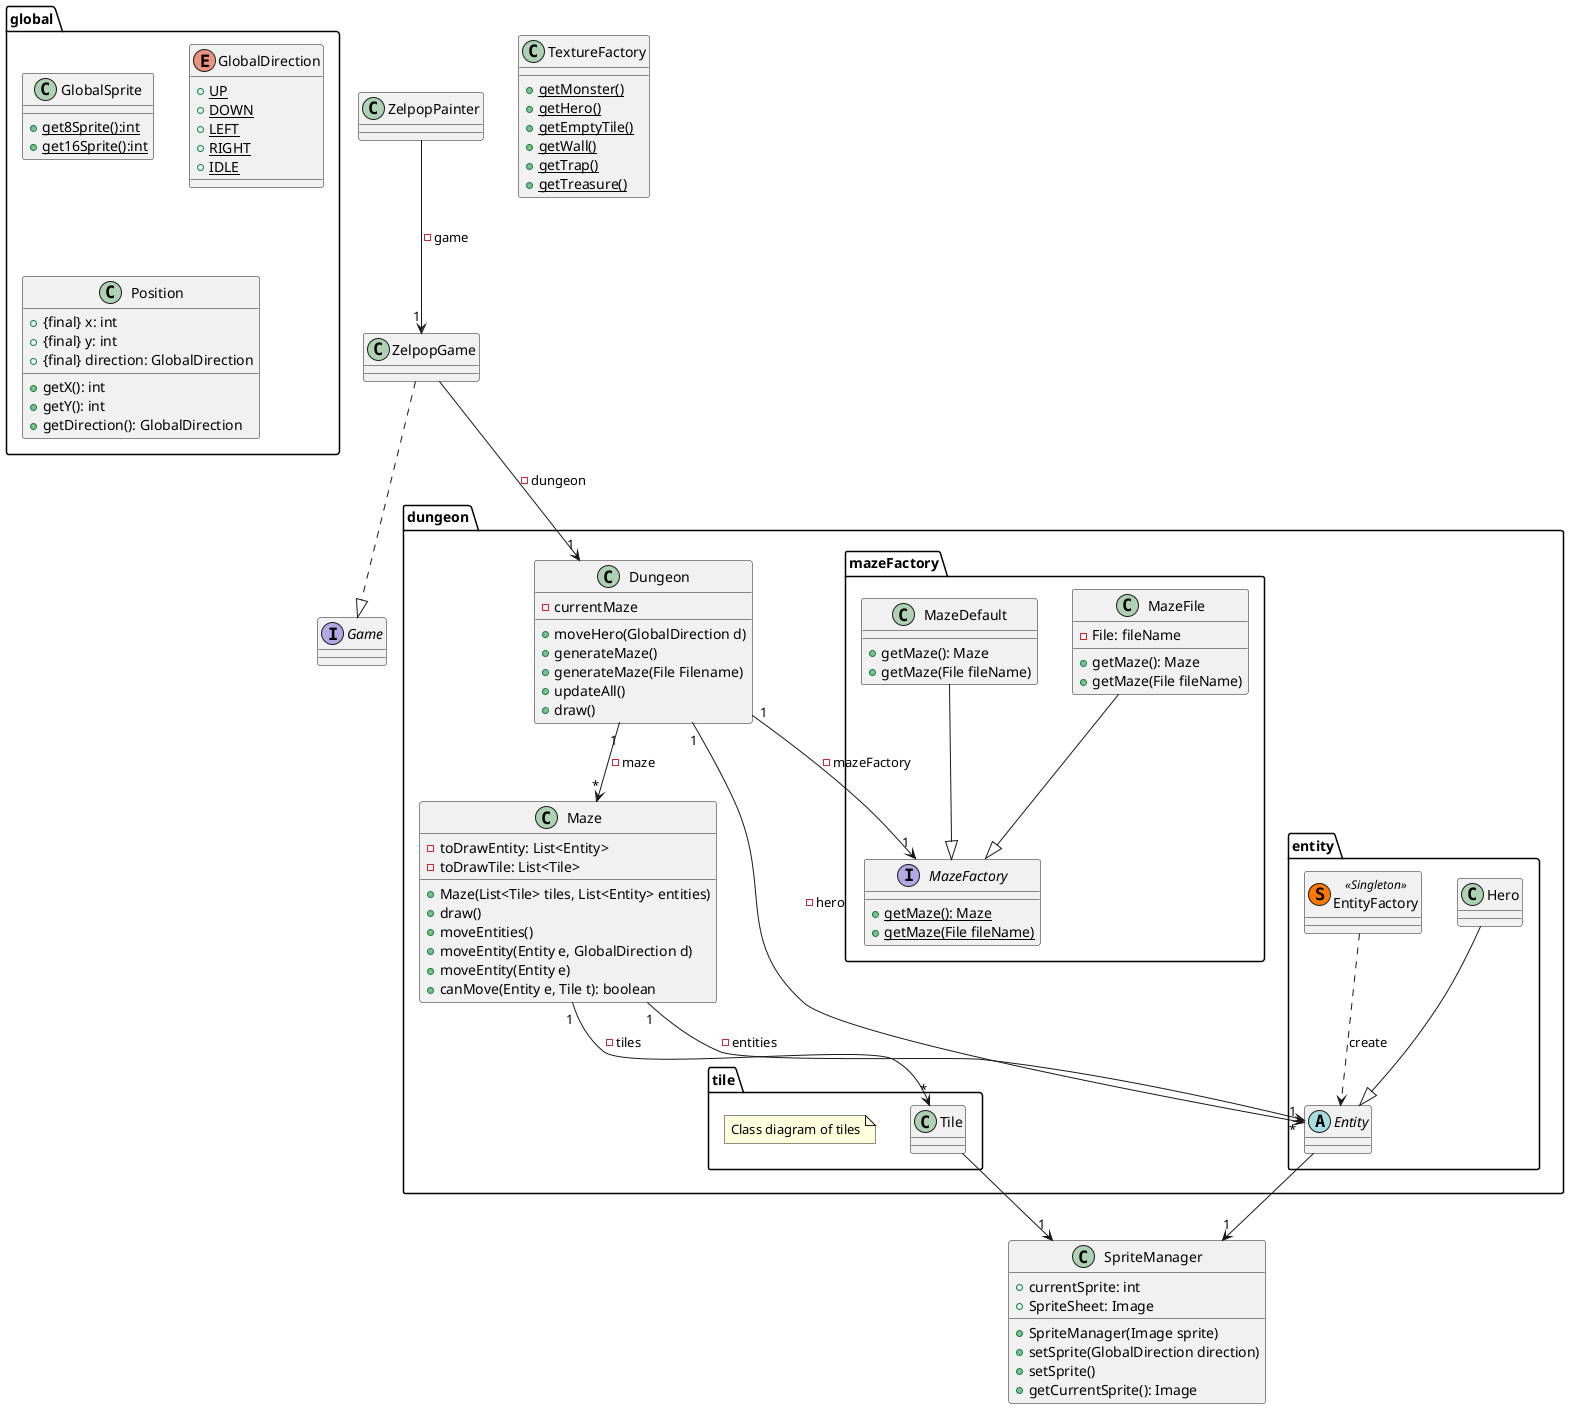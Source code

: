 @startuml

class ZelpopGame{

}

interface Game{

}

package dungeon{

    class Dungeon{
        - currentMaze
        + moveHero(GlobalDirection d)
        + generateMaze()
        + generateMaze(File Filename)
        + updateAll()
        + draw()
    }

    class Maze{
        - toDrawEntity: List<Entity>
        - toDrawTile: List<Tile>
        + Maze(List<Tile> tiles, List<Entity> entities)
        + draw()
        + moveEntities()
        + moveEntity(Entity e, GlobalDirection d)
        + moveEntity(Entity e)
        + canMove(Entity e, Tile t): boolean
    }

    package tile{

        class Tile{

        }

        note "Class diagram of tiles" as N1

    }

    package entity{

        abstract Entity{

        }

        class Hero{

        }

        class EntityFactory << (S,#FF7700) Singleton >>{

        }

    }

    package mazeFactory{

        interface MazeFactory{
            + {static}getMaze(): Maze
            + {static}getMaze(File fileName)
        }

        class MazeFile{
            - File: fileName
            + getMaze(): Maze
            + getMaze(File fileName)
        }

        class MazeDefault{
            + getMaze(): Maze
            + getMaze(File fileName)
        }

    }

}


class ZelpopPainter{

}

class TextureFactory{
    + {static}getMonster()
    + {static}getHero()
    + {static}getEmptyTile()
    + {static}getWall()
    + {static}getTrap()
    + {static}getTreasure()
}

class SpriteManager{
    + currentSprite: int
    + SpriteSheet: Image
    + SpriteManager(Image sprite)
    + setSprite(GlobalDirection direction)
    + setSprite()
    + getCurrentSprite(): Image
}

package global{

    class GlobalSprite{
        + {static} get8Sprite():int
        + {static} get16Sprite():int
    }

    enum GlobalDirection{
        + {static} UP
        + {static} DOWN
        + {static} LEFT
        + {static} RIGHT
        + {static} IDLE
    }

    class Position{
        + {final} x: int
        + {final} y: int
        + {final} direction: GlobalDirection
        + getX(): int
        + getY(): int
        + getDirection(): GlobalDirection
    }

}

MazeDefault --|> MazeFactory
Dungeon "1" --> "*" Maze: -maze
Dungeon "1" --> "1" MazeFactory: -mazeFactory
Maze "1" --> "*" Tile: -tiles
Maze "1" --> "*" Entity: -entities

EntityFactory ..> Entity : create

ZelpopGame ..|> Game
ZelpopGame --> "1" Dungeon: -dungeon

ZelpopPainter --> "1" ZelpopGame: - game

Hero --|> Entity
Dungeon "1" --> "1" Entity : -hero

MazeFile --|> MazeFactory

Tile --> "1" SpriteManager
Entity --> "1" SpriteManager


@enduml